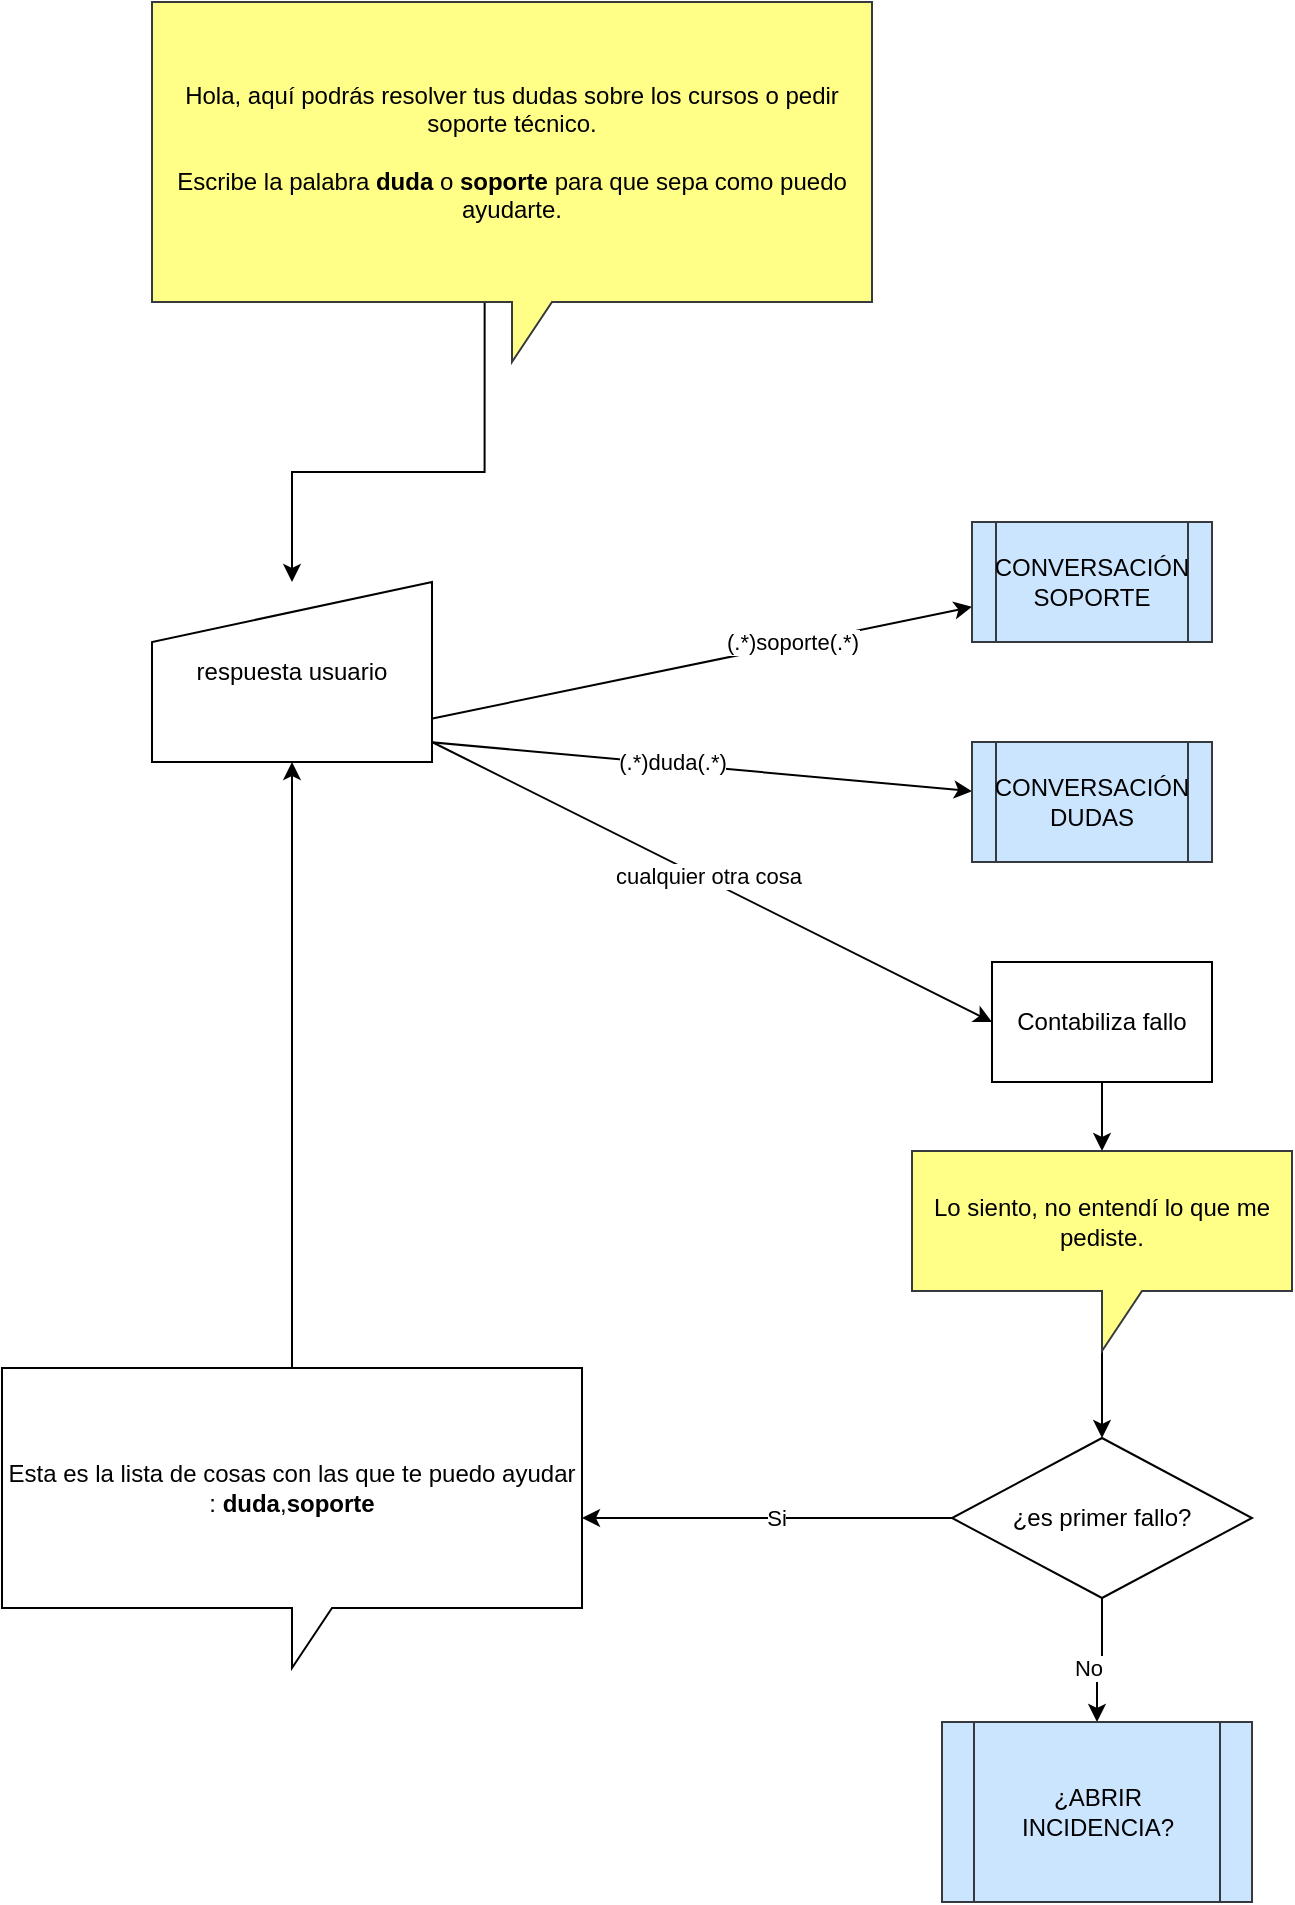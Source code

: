 <mxfile version="28.0.6" pages="4">
  <diagram name="Inicio" id="MA2aR0D6-_4CbgedYhHP">
    <mxGraphModel dx="2253" dy="800" grid="1" gridSize="10" guides="1" tooltips="1" connect="1" arrows="1" fold="1" page="1" pageScale="1" pageWidth="827" pageHeight="1169" math="0" shadow="0">
      <root>
        <mxCell id="0" />
        <mxCell id="1" parent="0" />
        <mxCell id="7-lnbQ5hqL2UpC5hHmM0-52" value="" style="edgeStyle=orthogonalEdgeStyle;rounded=0;orthogonalLoop=1;jettySize=auto;html=1;exitX=0.462;exitY=0.824;exitDx=0;exitDy=0;exitPerimeter=0;" parent="1" source="7-lnbQ5hqL2UpC5hHmM0-2" target="7-lnbQ5hqL2UpC5hHmM0-51" edge="1">
          <mxGeometry relative="1" as="geometry" />
        </mxCell>
        <mxCell id="7-lnbQ5hqL2UpC5hHmM0-2" value="Hola, aquí podrás resolver tus dudas sobre los cursos o pedir soporte técnico.&lt;br&gt;&lt;br&gt;Escribe la palabra &lt;b&gt;duda&lt;/b&gt; o &lt;b&gt;soporte&lt;/b&gt; para que sepa como puedo ayudarte." style="shape=callout;whiteSpace=wrap;html=1;perimeter=calloutPerimeter;fillColor=#ffff88;strokeColor=#36393d;" parent="1" vertex="1">
          <mxGeometry x="-740" y="10" width="360" height="180" as="geometry" />
        </mxCell>
        <mxCell id="7-lnbQ5hqL2UpC5hHmM0-3" value="" style="endArrow=classic;html=1;rounded=0;exitX=0;exitY=0.75;exitDx=0;exitDy=0;" parent="1" source="7-lnbQ5hqL2UpC5hHmM0-51" target="gEdlEobQqb-MvD6yzxbX-1" edge="1">
          <mxGeometry relative="1" as="geometry">
            <mxPoint x="-600" y="240" as="sourcePoint" />
            <mxPoint x="-740" y="550" as="targetPoint" />
            <Array as="points" />
          </mxGeometry>
        </mxCell>
        <mxCell id="7-lnbQ5hqL2UpC5hHmM0-4" value="(.*)duda(.*)" style="edgeLabel;resizable=0;html=1;;align=center;verticalAlign=middle;" parent="7-lnbQ5hqL2UpC5hHmM0-3" connectable="0" vertex="1">
          <mxGeometry relative="1" as="geometry">
            <mxPoint x="55" y="4" as="offset" />
          </mxGeometry>
        </mxCell>
        <mxCell id="gEdlEobQqb-MvD6yzxbX-10" style="edgeStyle=orthogonalEdgeStyle;rounded=0;orthogonalLoop=1;jettySize=auto;html=1;" parent="1" source="7-lnbQ5hqL2UpC5hHmM0-17" target="7-lnbQ5hqL2UpC5hHmM0-51" edge="1">
          <mxGeometry relative="1" as="geometry" />
        </mxCell>
        <mxCell id="7-lnbQ5hqL2UpC5hHmM0-17" value="Esta es la lista de cosas con las que te puedo ayudar : &lt;b&gt;duda&lt;/b&gt;,&lt;b&gt;soporte&lt;/b&gt;" style="shape=callout;whiteSpace=wrap;html=1;perimeter=calloutPerimeter;" parent="1" vertex="1">
          <mxGeometry x="-815" y="693" width="290" height="150" as="geometry" />
        </mxCell>
        <mxCell id="7-lnbQ5hqL2UpC5hHmM0-22" value="" style="endArrow=classic;html=1;rounded=0;entryX=0;entryY=0.5;entryDx=0;entryDy=0;" parent="1" source="7-lnbQ5hqL2UpC5hHmM0-51" target="7-lnbQ5hqL2UpC5hHmM0-41" edge="1">
          <mxGeometry relative="1" as="geometry">
            <mxPoint x="-440" y="90" as="sourcePoint" />
            <mxPoint x="-210" y="90" as="targetPoint" />
          </mxGeometry>
        </mxCell>
        <mxCell id="7-lnbQ5hqL2UpC5hHmM0-24" value="&lt;div&gt;cualquier otra cosa&lt;/div&gt;" style="edgeLabel;html=1;align=center;verticalAlign=middle;resizable=0;points=[];" parent="7-lnbQ5hqL2UpC5hHmM0-22" vertex="1" connectable="0">
          <mxGeometry x="0.033" y="-5" relative="1" as="geometry">
            <mxPoint x="-4" y="-10" as="offset" />
          </mxGeometry>
        </mxCell>
        <mxCell id="7-lnbQ5hqL2UpC5hHmM0-32" value="" style="endArrow=classic;html=1;rounded=0;exitX=0.25;exitY=1;exitDx=0;exitDy=0;" parent="1" source="7-lnbQ5hqL2UpC5hHmM0-51" target="gEdlEobQqb-MvD6yzxbX-2" edge="1">
          <mxGeometry relative="1" as="geometry">
            <mxPoint x="-450" y="390" as="sourcePoint" />
            <mxPoint x="-458.361" y="720" as="targetPoint" />
          </mxGeometry>
        </mxCell>
        <mxCell id="7-lnbQ5hqL2UpC5hHmM0-35" value="&lt;div&gt;(.*)soporte(.*)&lt;/div&gt;" style="edgeLabel;html=1;align=center;verticalAlign=middle;resizable=0;points=[];" parent="7-lnbQ5hqL2UpC5hHmM0-32" vertex="1" connectable="0">
          <mxGeometry x="0.007" y="-1" relative="1" as="geometry">
            <mxPoint x="96" y="-22" as="offset" />
          </mxGeometry>
        </mxCell>
        <mxCell id="7-lnbQ5hqL2UpC5hHmM0-44" value="" style="edgeStyle=orthogonalEdgeStyle;rounded=0;orthogonalLoop=1;jettySize=auto;html=1;" parent="1" source="7-lnbQ5hqL2UpC5hHmM0-42" target="7-lnbQ5hqL2UpC5hHmM0-17" edge="1">
          <mxGeometry relative="1" as="geometry" />
        </mxCell>
        <mxCell id="7-lnbQ5hqL2UpC5hHmM0-45" value="Si" style="edgeLabel;html=1;align=center;verticalAlign=middle;resizable=0;points=[];" parent="7-lnbQ5hqL2UpC5hHmM0-44" vertex="1" connectable="0">
          <mxGeometry x="-0.048" relative="1" as="geometry">
            <mxPoint as="offset" />
          </mxGeometry>
        </mxCell>
        <mxCell id="7-lnbQ5hqL2UpC5hHmM0-47" value="" style="edgeStyle=orthogonalEdgeStyle;rounded=0;orthogonalLoop=1;jettySize=auto;html=1;" parent="1" source="7-lnbQ5hqL2UpC5hHmM0-42" target="7-lnbQ5hqL2UpC5hHmM0-46" edge="1">
          <mxGeometry relative="1" as="geometry" />
        </mxCell>
        <mxCell id="7-lnbQ5hqL2UpC5hHmM0-48" value="&lt;div&gt;No&lt;/div&gt;" style="edgeLabel;html=1;align=center;verticalAlign=middle;resizable=0;points=[];" parent="7-lnbQ5hqL2UpC5hHmM0-47" vertex="1" connectable="0">
          <mxGeometry x="0.161" y="-5" relative="1" as="geometry">
            <mxPoint as="offset" />
          </mxGeometry>
        </mxCell>
        <mxCell id="7-lnbQ5hqL2UpC5hHmM0-42" value="¿es primer fallo?" style="rhombus;whiteSpace=wrap;html=1;" parent="1" vertex="1">
          <mxGeometry x="-340" y="728" width="150" height="80" as="geometry" />
        </mxCell>
        <mxCell id="7-lnbQ5hqL2UpC5hHmM0-46" value="¿ABRIR INCIDENCIA?" style="shape=process;whiteSpace=wrap;html=1;backgroundOutline=1;fillColor=#cce5ff;strokeColor=#36393d;" parent="1" vertex="1">
          <mxGeometry x="-345" y="870" width="155" height="90" as="geometry" />
        </mxCell>
        <mxCell id="7-lnbQ5hqL2UpC5hHmM0-51" value="respuesta usuario" style="shape=manualInput;whiteSpace=wrap;html=1;" parent="1" vertex="1">
          <mxGeometry x="-740" y="300" width="140" height="90" as="geometry" />
        </mxCell>
        <mxCell id="gEdlEobQqb-MvD6yzxbX-1" value="&lt;div&gt;CONVERSACIÓN&lt;/div&gt;&lt;div&gt;DUDAS&lt;/div&gt;" style="shape=process;whiteSpace=wrap;html=1;backgroundOutline=1;fillColor=#cce5ff;strokeColor=#36393d;" parent="1" vertex="1">
          <mxGeometry x="-330" y="380" width="120" height="60" as="geometry" />
        </mxCell>
        <mxCell id="gEdlEobQqb-MvD6yzxbX-2" value="&lt;div&gt;CONVERSACIÓN&lt;/div&gt;&lt;div&gt;SOPORTE&lt;/div&gt;" style="shape=process;whiteSpace=wrap;html=1;backgroundOutline=1;fillColor=#cce5ff;strokeColor=#36393d;" parent="1" vertex="1">
          <mxGeometry x="-330" y="270" width="120" height="60" as="geometry" />
        </mxCell>
        <mxCell id="lj4KMWl6CnwhxGyJvtvR-2" value="" style="edgeStyle=orthogonalEdgeStyle;rounded=0;orthogonalLoop=1;jettySize=auto;html=1;" parent="1" source="7-lnbQ5hqL2UpC5hHmM0-41" target="lj4KMWl6CnwhxGyJvtvR-1" edge="1">
          <mxGeometry relative="1" as="geometry" />
        </mxCell>
        <mxCell id="7-lnbQ5hqL2UpC5hHmM0-41" value="&lt;div&gt;Contabiliza fallo&lt;/div&gt;" style="rounded=0;whiteSpace=wrap;html=1;" parent="1" vertex="1">
          <mxGeometry x="-320" y="490" width="110" height="60" as="geometry" />
        </mxCell>
        <mxCell id="lj4KMWl6CnwhxGyJvtvR-3" value="" style="edgeStyle=orthogonalEdgeStyle;rounded=0;orthogonalLoop=1;jettySize=auto;html=1;" parent="1" source="lj4KMWl6CnwhxGyJvtvR-1" target="7-lnbQ5hqL2UpC5hHmM0-42" edge="1">
          <mxGeometry relative="1" as="geometry" />
        </mxCell>
        <mxCell id="lj4KMWl6CnwhxGyJvtvR-1" value="Lo siento, no entendí lo que me pediste." style="shape=callout;whiteSpace=wrap;html=1;perimeter=calloutPerimeter;fillColor=#ffff88;strokeColor=#36393d;" parent="1" vertex="1">
          <mxGeometry x="-360" y="584.5" width="190" height="100" as="geometry" />
        </mxCell>
      </root>
    </mxGraphModel>
  </diagram>
  <diagram id="lhKgUrCP-QD_mStvM5rY" name="Dudas">
    <mxGraphModel dx="3080" dy="800" grid="1" gridSize="10" guides="1" tooltips="1" connect="1" arrows="1" fold="1" page="1" pageScale="1" pageWidth="827" pageHeight="1169" math="0" shadow="0">
      <root>
        <mxCell id="0" />
        <mxCell id="1" parent="0" />
        <mxCell id="Oa6v_0sYSY0AO8pPvECi-1" value="" style="edgeStyle=orthogonalEdgeStyle;rounded=0;orthogonalLoop=1;jettySize=auto;html=1;" parent="1" source="Oa6v_0sYSY0AO8pPvECi-2" target="Oa6v_0sYSY0AO8pPvECi-7" edge="1">
          <mxGeometry relative="1" as="geometry" />
        </mxCell>
        <mxCell id="Oa6v_0sYSY0AO8pPvECi-2" value="¿Sobre que curso tienes dudas?" style="shape=callout;whiteSpace=wrap;html=1;perimeter=calloutPerimeter;fillColor=#ffff88;strokeColor=#36393d;" parent="1" vertex="1">
          <mxGeometry x="-1214.75" y="10" width="347.5" height="110" as="geometry" />
        </mxCell>
        <mxCell id="Oa6v_0sYSY0AO8pPvECi-3" value="Curso oficial" style="labelPosition=center;verticalLabelPosition=middle;align=center;html=1;shape=mxgraph.basic.button;dx=10;whiteSpace=wrap;fillColor=#ffff88;strokeColor=#36393d;" parent="1" vertex="1">
          <mxGeometry x="-1380" y="140" width="100" height="50" as="geometry" />
        </mxCell>
        <mxCell id="Oa6v_0sYSY0AO8pPvECi-4" value="A tu ritmo" style="labelPosition=center;verticalLabelPosition=middle;align=center;html=1;shape=mxgraph.basic.button;dx=10;whiteSpace=wrap;fillColor=#ffff88;strokeColor=#36393d;" parent="1" vertex="1">
          <mxGeometry x="-1171.75" y="140" width="100" height="50" as="geometry" />
        </mxCell>
        <mxCell id="Oa6v_0sYSY0AO8pPvECi-5" value="Exam prep" style="labelPosition=center;verticalLabelPosition=middle;align=center;html=1;shape=mxgraph.basic.button;dx=10;whiteSpace=wrap;fillColor=#ffff88;strokeColor=#36393d;" parent="1" vertex="1">
          <mxGeometry x="-1270" y="140" width="90" height="50" as="geometry" />
        </mxCell>
        <mxCell id="Oa6v_0sYSY0AO8pPvECi-7" value="respuesta usuario" style="shape=manualInput;whiteSpace=wrap;html=1;" parent="1" vertex="1">
          <mxGeometry x="-1127.25" y="240" width="180" height="70" as="geometry" />
        </mxCell>
        <mxCell id="Oa6v_0sYSY0AO8pPvECi-8" value="" style="edgeStyle=orthogonalEdgeStyle;rounded=0;orthogonalLoop=1;jettySize=auto;html=1;" parent="1" source="Oa6v_0sYSY0AO8pPvECi-9" target="Oa6v_0sYSY0AO8pPvECi-13" edge="1">
          <mxGeometry relative="1" as="geometry">
            <mxPoint x="-1478.75" y="1290" as="targetPoint" />
          </mxGeometry>
        </mxCell>
        <mxCell id="Oa6v_0sYSY0AO8pPvECi-9" value="&lt;div&gt;&lt;p&gt;¿Y cúal es tu duda?&lt;/p&gt;&lt;/div&gt;" style="shape=callout;whiteSpace=wrap;html=1;perimeter=calloutPerimeter;fillColor=#ffff88;strokeColor=#36393d;" parent="1" vertex="1">
          <mxGeometry x="-1616.25" y="230" width="210" height="90" as="geometry" />
        </mxCell>
        <mxCell id="Oa6v_0sYSY0AO8pPvECi-10" value="" style="edgeStyle=orthogonalEdgeStyle;rounded=0;orthogonalLoop=1;jettySize=auto;html=1;" parent="1" source="Oa6v_0sYSY0AO8pPvECi-7" target="Oa6v_0sYSY0AO8pPvECi-9" edge="1">
          <mxGeometry relative="1" as="geometry">
            <mxPoint x="-1304.75" y="275" as="sourcePoint" />
          </mxGeometry>
        </mxCell>
        <mxCell id="Oa6v_0sYSY0AO8pPvECi-12" value="" style="edgeStyle=orthogonalEdgeStyle;rounded=0;orthogonalLoop=1;jettySize=auto;html=1;entryX=0;entryY=0;entryDx=0;entryDy=25;entryPerimeter=0;" parent="1" source="Oa6v_0sYSY0AO8pPvECi-13" target="Oa6v_0sYSY0AO8pPvECi-31" edge="1">
          <mxGeometry relative="1" as="geometry">
            <mxPoint x="-1300" y="410" as="targetPoint" />
          </mxGeometry>
        </mxCell>
        <mxCell id="Oa6v_0sYSY0AO8pPvECi-13" value="respuesta usuario" style="shape=manualInput;whiteSpace=wrap;html=1;" parent="1" vertex="1">
          <mxGeometry x="-1575.5" y="370" width="195.5" height="80" as="geometry" />
        </mxCell>
        <mxCell id="Oa6v_0sYSY0AO8pPvECi-16" value="" style="edgeStyle=orthogonalEdgeStyle;rounded=0;orthogonalLoop=1;jettySize=auto;html=1;" parent="1" source="Oa6v_0sYSY0AO8pPvECi-17" target="Oa6v_0sYSY0AO8pPvECi-21" edge="1">
          <mxGeometry relative="1" as="geometry" />
        </mxCell>
        <mxCell id="Oa6v_0sYSY0AO8pPvECi-17" value="Consulta en tablas FAQS" style="rounded=0;whiteSpace=wrap;html=1;" parent="1" vertex="1">
          <mxGeometry x="-1180" y="490.0" width="180" height="120" as="geometry" />
        </mxCell>
        <mxCell id="Oa6v_0sYSY0AO8pPvECi-18" style="edgeStyle=orthogonalEdgeStyle;rounded=0;orthogonalLoop=1;jettySize=auto;html=1;" parent="1" source="Oa6v_0sYSY0AO8pPvECi-21" target="Oa6v_0sYSY0AO8pPvECi-23" edge="1">
          <mxGeometry relative="1" as="geometry" />
        </mxCell>
        <mxCell id="Oa6v_0sYSY0AO8pPvECi-19" value="&lt;div&gt;SI&lt;/div&gt;" style="edgeLabel;html=1;align=center;verticalAlign=middle;resizable=0;points=[];" parent="Oa6v_0sYSY0AO8pPvECi-18" vertex="1" connectable="0">
          <mxGeometry x="-0.216" y="1" relative="1" as="geometry">
            <mxPoint x="1" as="offset" />
          </mxGeometry>
        </mxCell>
        <mxCell id="Oa6v_0sYSY0AO8pPvECi-20" value="NO" style="edgeStyle=orthogonalEdgeStyle;rounded=0;orthogonalLoop=1;jettySize=auto;html=1;" parent="1" source="Oa6v_0sYSY0AO8pPvECi-21" target="Oa6v_0sYSY0AO8pPvECi-28" edge="1">
          <mxGeometry relative="1" as="geometry" />
        </mxCell>
        <mxCell id="Oa6v_0sYSY0AO8pPvECi-21" value="¿Hay resultados?" style="rhombus;whiteSpace=wrap;html=1;" parent="1" vertex="1">
          <mxGeometry x="-1429.75" y="480" width="177" height="100" as="geometry" />
        </mxCell>
        <mxCell id="Oa6v_0sYSY0AO8pPvECi-22" style="edgeStyle=orthogonalEdgeStyle;rounded=0;orthogonalLoop=1;jettySize=auto;html=1;" parent="1" source="Oa6v_0sYSY0AO8pPvECi-23" target="Oa6v_0sYSY0AO8pPvECi-25" edge="1">
          <mxGeometry relative="1" as="geometry" />
        </mxCell>
        <mxCell id="Oa6v_0sYSY0AO8pPvECi-23" value="Mostrar respuesta FAQ" style="shape=callout;whiteSpace=wrap;html=1;perimeter=calloutPerimeter;" parent="1" vertex="1">
          <mxGeometry x="-1489" y="665.0" width="120" height="80" as="geometry" />
        </mxCell>
        <mxCell id="Oa6v_0sYSY0AO8pPvECi-24" style="edgeStyle=orthogonalEdgeStyle;rounded=0;orthogonalLoop=1;jettySize=auto;html=1;" parent="1" source="Oa6v_0sYSY0AO8pPvECi-25" target="Oa6v_0sYSY0AO8pPvECi-26" edge="1">
          <mxGeometry relative="1" as="geometry" />
        </mxCell>
        <mxCell id="Oa6v_0sYSY0AO8pPvECi-25" value="¿Tienes más dudas sobre #categoría_curso#? Responde si o no" style="shape=callout;whiteSpace=wrap;html=1;perimeter=calloutPerimeter;fillColor=#ffff88;strokeColor=#36393d;" parent="1" vertex="1">
          <mxGeometry x="-1464.75" y="780" width="160" height="100" as="geometry" />
        </mxCell>
        <mxCell id="wLkeEwuSeeG5g5PSkAFu-3" style="edgeStyle=orthogonalEdgeStyle;rounded=0;orthogonalLoop=1;jettySize=auto;html=1;exitX=0.433;exitY=1.057;exitDx=0;exitDy=0;exitPerimeter=0;" parent="1" source="Oa6v_0sYSY0AO8pPvECi-26" target="Oa6v_0sYSY0AO8pPvECi-37" edge="1">
          <mxGeometry relative="1" as="geometry">
            <mxPoint x="-1558.75" y="870" as="sourcePoint" />
            <mxPoint x="-1429.75" y="965" as="targetPoint" />
            <Array as="points">
              <mxPoint x="-1574" y="930" />
            </Array>
          </mxGeometry>
        </mxCell>
        <mxCell id="wLkeEwuSeeG5g5PSkAFu-4" value="NO" style="edgeLabel;html=1;align=center;verticalAlign=middle;resizable=0;points=[];" parent="wLkeEwuSeeG5g5PSkAFu-3" vertex="1" connectable="0">
          <mxGeometry x="0.148" y="-3" relative="1" as="geometry">
            <mxPoint as="offset" />
          </mxGeometry>
        </mxCell>
        <mxCell id="Oa6v_0sYSY0AO8pPvECi-26" value="&lt;div&gt;Respuesta del usuario&lt;/div&gt;" style="shape=manualInput;whiteSpace=wrap;html=1;" parent="1" vertex="1">
          <mxGeometry x="-1640" y="795" width="136" height="70" as="geometry" />
        </mxCell>
        <mxCell id="Oa6v_0sYSY0AO8pPvECi-27" style="edgeStyle=orthogonalEdgeStyle;rounded=0;orthogonalLoop=1;jettySize=auto;html=1;entryX=0.381;entryY=0.067;entryDx=0;entryDy=0;entryPerimeter=0;" parent="1" source="Oa6v_0sYSY0AO8pPvECi-28" target="B2hsBJtRr-LL1BGyjupj-1" edge="1">
          <mxGeometry relative="1" as="geometry">
            <mxPoint x="-1210" y="810" as="targetPoint" />
          </mxGeometry>
        </mxCell>
        <mxCell id="Oa6v_0sYSY0AO8pPvECi-28" value="No encuentro nada relacionado." style="shape=callout;whiteSpace=wrap;html=1;perimeter=calloutPerimeter;fillColor=#ffff88;strokeColor=#36393d;" parent="1" vertex="1">
          <mxGeometry x="-1270" y="665" width="120" height="80" as="geometry" />
        </mxCell>
        <mxCell id="Oa6v_0sYSY0AO8pPvECi-41" value="" style="edgeStyle=orthogonalEdgeStyle;rounded=0;orthogonalLoop=1;jettySize=auto;html=1;" parent="1" target="Oa6v_0sYSY0AO8pPvECi-40" edge="1">
          <mxGeometry relative="1" as="geometry">
            <mxPoint x="-975.2" y="790" as="sourcePoint" />
          </mxGeometry>
        </mxCell>
        <mxCell id="len8j-ash2DY0aDS-d-m-2" value="" style="edgeStyle=orthogonalEdgeStyle;rounded=0;orthogonalLoop=1;jettySize=auto;html=1;" parent="1" source="Oa6v_0sYSY0AO8pPvECi-31" target="Oa6v_0sYSY0AO8pPvECi-17" edge="1">
          <mxGeometry relative="1" as="geometry" />
        </mxCell>
        <mxCell id="Oa6v_0sYSY0AO8pPvECi-31" value="Genial, estoy buscando en el manual." style="shape=callout;whiteSpace=wrap;html=1;perimeter=calloutPerimeter;fillColor=#ffff88;strokeColor=#36393d;" parent="1" vertex="1">
          <mxGeometry x="-1160" y="380.0" width="120" height="80" as="geometry" />
        </mxCell>
        <mxCell id="Oa6v_0sYSY0AO8pPvECi-33" value="" style="edgeStyle=orthogonalEdgeStyle;rounded=0;orthogonalLoop=1;jettySize=auto;html=1;" parent="1" source="Oa6v_0sYSY0AO8pPvECi-32" target="Oa6v_0sYSY0AO8pPvECi-2" edge="1">
          <mxGeometry relative="1" as="geometry" />
        </mxCell>
        <mxCell id="Oa6v_0sYSY0AO8pPvECi-32" value="CONVERSACIÓN DUDAS" style="shape=process;whiteSpace=wrap;html=1;backgroundOutline=1;fillColor=#dae8fc;strokeColor=#6c8ebf;" parent="1" vertex="1">
          <mxGeometry x="-1600" y="30" width="193.75" height="70" as="geometry" />
        </mxCell>
        <mxCell id="Oa6v_0sYSY0AO8pPvECi-45" value="" style="edgeStyle=orthogonalEdgeStyle;rounded=0;orthogonalLoop=1;jettySize=auto;html=1;" parent="1" source="Oa6v_0sYSY0AO8pPvECi-37" target="Oa6v_0sYSY0AO8pPvECi-39" edge="1">
          <mxGeometry relative="1" as="geometry" />
        </mxCell>
        <mxCell id="Oa6v_0sYSY0AO8pPvECi-37" value="¿Te puedo ayudar con otra cosa? Duda, soporte" style="shape=callout;whiteSpace=wrap;html=1;perimeter=calloutPerimeter;fillColor=#ffff88;strokeColor=#36393d;" parent="1" vertex="1">
          <mxGeometry x="-1410" y="890" width="120" height="80" as="geometry" />
        </mxCell>
        <mxCell id="Oa6v_0sYSY0AO8pPvECi-39" value="Fin de conversación " style="shape=offPageConnector;whiteSpace=wrap;html=1;fillColor=#cdeb8b;strokeColor=#36393d;" parent="1" vertex="1">
          <mxGeometry x="-1390" y="1030" width="80" height="80" as="geometry" />
        </mxCell>
        <mxCell id="Oa6v_0sYSY0AO8pPvECi-44" value="SI" style="edgeStyle=orthogonalEdgeStyle;rounded=0;orthogonalLoop=1;jettySize=auto;html=1;" parent="1" source="Oa6v_0sYSY0AO8pPvECi-40" edge="1">
          <mxGeometry relative="1" as="geometry">
            <mxPoint x="-975" y="1020" as="targetPoint" />
          </mxGeometry>
        </mxCell>
        <mxCell id="wLkeEwuSeeG5g5PSkAFu-1" style="edgeStyle=orthogonalEdgeStyle;rounded=0;orthogonalLoop=1;jettySize=auto;html=1;entryX=0.082;entryY=0.678;entryDx=0;entryDy=0;entryPerimeter=0;" parent="1" source="Oa6v_0sYSY0AO8pPvECi-26" target="Oa6v_0sYSY0AO8pPvECi-9" edge="1">
          <mxGeometry relative="1" as="geometry" />
        </mxCell>
        <mxCell id="wLkeEwuSeeG5g5PSkAFu-2" value="SI" style="edgeLabel;html=1;align=center;verticalAlign=middle;resizable=0;points=[];" parent="wLkeEwuSeeG5g5PSkAFu-1" vertex="1" connectable="0">
          <mxGeometry x="-0.24" relative="1" as="geometry">
            <mxPoint as="offset" />
          </mxGeometry>
        </mxCell>
        <mxCell id="5xZHwxayLhwCggReub9H-1" value="App TE!" style="labelPosition=center;verticalLabelPosition=middle;align=center;html=1;shape=mxgraph.basic.button;dx=10;whiteSpace=wrap;fillColor=#ffff88;strokeColor=#36393d;" vertex="1" parent="1">
          <mxGeometry x="-1060" y="140" width="100" height="50" as="geometry" />
        </mxCell>
        <mxCell id="5xZHwxayLhwCggReub9H-2" value="&lt;div&gt;Plaforma&lt;/div&gt;&lt;div&gt;online&lt;/div&gt;" style="labelPosition=center;verticalLabelPosition=middle;align=center;html=1;shape=mxgraph.basic.button;dx=10;whiteSpace=wrap;fillColor=#ffff88;strokeColor=#36393d;" vertex="1" parent="1">
          <mxGeometry x="-947.25" y="140" width="100" height="50" as="geometry" />
        </mxCell>
        <mxCell id="B2hsBJtRr-LL1BGyjupj-1" value="¿ABRIR INCIDENCIA?" style="shape=process;whiteSpace=wrap;html=1;backgroundOutline=1;fillColor=#cce5ff;strokeColor=#36393d;" vertex="1" parent="1">
          <mxGeometry x="-1240" y="820" width="120" height="60" as="geometry" />
        </mxCell>
      </root>
    </mxGraphModel>
  </diagram>
  <diagram id="2lTcR2LSONGAI21zeCST" name="Abrir incidencia">
    <mxGraphModel dx="1426" dy="800" grid="1" gridSize="10" guides="1" tooltips="1" connect="1" arrows="1" fold="1" page="1" pageScale="1" pageWidth="827" pageHeight="1169" math="0" shadow="0">
      <root>
        <mxCell id="0" />
        <mxCell id="1" parent="0" />
        <mxCell id="xV51ev770duFVoJORpjL-4" value="" style="edgeStyle=orthogonalEdgeStyle;rounded=0;orthogonalLoop=1;jettySize=auto;html=1;" edge="1" parent="1" source="cFd_mp6Q1X121Czb0fkC-1" target="cFd_mp6Q1X121Czb0fkC-4">
          <mxGeometry relative="1" as="geometry" />
        </mxCell>
        <mxCell id="cFd_mp6Q1X121Czb0fkC-1" value="&lt;div&gt;&amp;nbsp;¿Quieres darme tu email para que un compañero experto se ponga en contacto contigo? Escribe &lt;b&gt;si&lt;/b&gt; o &lt;b&gt;no&lt;/b&gt;&lt;/div&gt;" style="shape=callout;whiteSpace=wrap;html=1;perimeter=calloutPerimeter;fillColor=#ffff88;strokeColor=#36393d;" vertex="1" parent="1">
          <mxGeometry x="263.5" y="240" width="193" height="140" as="geometry" />
        </mxCell>
        <mxCell id="D9LtyvJuotwmc1EiHz-_-8" value="" style="edgeStyle=orthogonalEdgeStyle;rounded=0;orthogonalLoop=1;jettySize=auto;html=1;" edge="1" parent="1" source="cFd_mp6Q1X121Czb0fkC-2" target="D9LtyvJuotwmc1EiHz-_-1">
          <mxGeometry relative="1" as="geometry" />
        </mxCell>
        <mxCell id="cFd_mp6Q1X121Czb0fkC-2" value="¿ABRIR INCIDENCIA?" style="shape=process;whiteSpace=wrap;html=1;backgroundOutline=1;fillColor=#cce5ff;strokeColor=#36393d;" vertex="1" parent="1">
          <mxGeometry x="30" y="80" width="120" height="60" as="geometry" />
        </mxCell>
        <mxCell id="cFd_mp6Q1X121Czb0fkC-3" value="NO" style="edgeStyle=orthogonalEdgeStyle;rounded=0;orthogonalLoop=1;jettySize=auto;html=1;" edge="1" parent="1" source="cFd_mp6Q1X121Czb0fkC-4" target="xV51ev770duFVoJORpjL-1">
          <mxGeometry relative="1" as="geometry">
            <mxPoint x="120" y="535" as="targetPoint" />
          </mxGeometry>
        </mxCell>
        <mxCell id="cFd_mp6Q1X121Czb0fkC-4" value="&lt;div&gt;Respuesta del usuario&lt;/div&gt;" style="shape=manualInput;whiteSpace=wrap;html=1;" vertex="1" parent="1">
          <mxGeometry x="291.5" y="425" width="110" height="100" as="geometry" />
        </mxCell>
        <mxCell id="xV51ev770duFVoJORpjL-3" value="" style="edgeStyle=orthogonalEdgeStyle;rounded=0;orthogonalLoop=1;jettySize=auto;html=1;" edge="1" parent="1" source="xV51ev770duFVoJORpjL-1" target="xV51ev770duFVoJORpjL-2">
          <mxGeometry relative="1" as="geometry" />
        </mxCell>
        <mxCell id="xV51ev770duFVoJORpjL-1" value="¿Te puedo ayudar con otra cosa? Duda, soporte" style="shape=callout;whiteSpace=wrap;html=1;perimeter=calloutPerimeter;fillColor=#ffff88;strokeColor=#36393d;" vertex="1" parent="1">
          <mxGeometry x="60" y="545" width="120" height="80" as="geometry" />
        </mxCell>
        <mxCell id="xV51ev770duFVoJORpjL-2" value="Fin de conversación " style="shape=offPageConnector;whiteSpace=wrap;html=1;fillColor=#cdeb8b;strokeColor=#36393d;" vertex="1" parent="1">
          <mxGeometry x="80" y="685" width="80" height="80" as="geometry" />
        </mxCell>
        <mxCell id="jYoUHg49Cj47ZPixHkj0-1" value="" style="edgeStyle=orthogonalEdgeStyle;rounded=0;orthogonalLoop=1;jettySize=auto;html=1;" edge="1" parent="1" source="jYoUHg49Cj47ZPixHkj0-7" target="jYoUHg49Cj47ZPixHkj0-3">
          <mxGeometry relative="1" as="geometry">
            <mxPoint x="579.5" y="1585" as="targetPoint" />
            <mxPoint x="549.5" y="595" as="sourcePoint" />
          </mxGeometry>
        </mxCell>
        <mxCell id="jYoUHg49Cj47ZPixHkj0-5" value="" style="edgeStyle=orthogonalEdgeStyle;rounded=0;orthogonalLoop=1;jettySize=auto;html=1;entryX=0.5;entryY=0;entryDx=0;entryDy=0;" edge="1" parent="1" source="jYoUHg49Cj47ZPixHkj0-3" target="tHH78Gsblp0Vgm8X3__q-1">
          <mxGeometry relative="1" as="geometry">
            <mxPoint x="540" y="705" as="targetPoint" />
          </mxGeometry>
        </mxCell>
        <mxCell id="jYoUHg49Cj47ZPixHkj0-3" value="respuesta usuario" style="shape=manualInput;whiteSpace=wrap;html=1;" vertex="1" parent="1">
          <mxGeometry x="467.25" y="625" width="145.5" height="60" as="geometry" />
        </mxCell>
        <mxCell id="jYoUHg49Cj47ZPixHkj0-6" value="SI" style="edgeStyle=orthogonalEdgeStyle;rounded=0;orthogonalLoop=1;jettySize=auto;html=1;entryX=0.583;entryY=0;entryDx=0;entryDy=0;entryPerimeter=0;" edge="1" parent="1" source="cFd_mp6Q1X121Czb0fkC-4" target="jYoUHg49Cj47ZPixHkj0-7">
          <mxGeometry x="-0.053" relative="1" as="geometry">
            <mxPoint x="549.5" y="535" as="targetPoint" />
            <mxPoint x="632" y="475" as="sourcePoint" />
            <mxPoint x="1" as="offset" />
          </mxGeometry>
        </mxCell>
        <mxCell id="jYoUHg49Cj47ZPixHkj0-7" value="Escribe tu email" style="shape=callout;whiteSpace=wrap;html=1;perimeter=calloutPerimeter;fillColor=#ffff88;strokeColor=#36393d;" vertex="1" parent="1">
          <mxGeometry x="480" y="525" width="120" height="80" as="geometry" />
        </mxCell>
        <mxCell id="M3eCj4tERloYyqNCmW31-1" value="" style="edgeStyle=orthogonalEdgeStyle;rounded=0;orthogonalLoop=1;jettySize=auto;html=1;" edge="1" parent="1" source="tHH78Gsblp0Vgm8X3__q-1" target="tHH78Gsblp0Vgm8X3__q-2">
          <mxGeometry relative="1" as="geometry" />
        </mxCell>
        <mxCell id="tHH78Gsblp0Vgm8X3__q-1" value="Crear incidencia tipo &quot;chatbot&quot; con el log de la conversación y enviar correo al usuario" style="rounded=0;whiteSpace=wrap;html=1;" vertex="1" parent="1">
          <mxGeometry x="405" y="710" width="270" height="70" as="geometry" />
        </mxCell>
        <mxCell id="M3eCj4tERloYyqNCmW31-3" value="" style="edgeStyle=orthogonalEdgeStyle;rounded=0;orthogonalLoop=1;jettySize=auto;html=1;" edge="1" parent="1" source="tHH78Gsblp0Vgm8X3__q-2" target="M3eCj4tERloYyqNCmW31-2">
          <mxGeometry relative="1" as="geometry" />
        </mxCell>
        <mxCell id="tHH78Gsblp0Vgm8X3__q-2" value="Activar flag incidencia ya creada" style="rounded=0;whiteSpace=wrap;html=1;" vertex="1" parent="1">
          <mxGeometry x="435" y="815" width="210" height="50" as="geometry" />
        </mxCell>
        <mxCell id="M3eCj4tERloYyqNCmW31-5" value="" style="edgeStyle=orthogonalEdgeStyle;rounded=0;orthogonalLoop=1;jettySize=auto;html=1;" edge="1" parent="1" source="M3eCj4tERloYyqNCmW31-2" target="M3eCj4tERloYyqNCmW31-4">
          <mxGeometry relative="1" as="geometry" />
        </mxCell>
        <mxCell id="M3eCj4tERloYyqNCmW31-2" value="Muchas gracias, un compañero se pondrá en contacto contigo para aclarar la duda." style="shape=callout;whiteSpace=wrap;html=1;perimeter=calloutPerimeter;fillColor=#ffff88;strokeColor=#36393d;" vertex="1" parent="1">
          <mxGeometry x="410" y="905" width="260" height="80" as="geometry" />
        </mxCell>
        <mxCell id="M3eCj4tERloYyqNCmW31-4" value="Fin de conversación " style="shape=offPageConnector;whiteSpace=wrap;html=1;fillColor=#cdeb8b;strokeColor=#36393d;" vertex="1" parent="1">
          <mxGeometry x="500" y="1035" width="80" height="80" as="geometry" />
        </mxCell>
        <mxCell id="D9LtyvJuotwmc1EiHz-_-3" style="edgeStyle=orthogonalEdgeStyle;rounded=0;orthogonalLoop=1;jettySize=auto;html=1;" edge="1" parent="1" source="D9LtyvJuotwmc1EiHz-_-1" target="D9LtyvJuotwmc1EiHz-_-2">
          <mxGeometry relative="1" as="geometry" />
        </mxCell>
        <mxCell id="D9LtyvJuotwmc1EiHz-_-4" value="&lt;div&gt;SI&lt;/div&gt;&lt;div&gt;&lt;br&gt;&lt;/div&gt;" style="edgeLabel;html=1;align=center;verticalAlign=middle;resizable=0;points=[];" vertex="1" connectable="0" parent="D9LtyvJuotwmc1EiHz-_-3">
          <mxGeometry x="-0.351" y="-2" relative="1" as="geometry">
            <mxPoint as="offset" />
          </mxGeometry>
        </mxCell>
        <mxCell id="D9LtyvJuotwmc1EiHz-_-5" value="" style="edgeStyle=orthogonalEdgeStyle;rounded=0;orthogonalLoop=1;jettySize=auto;html=1;" edge="1" parent="1" source="D9LtyvJuotwmc1EiHz-_-1" target="cFd_mp6Q1X121Czb0fkC-1">
          <mxGeometry relative="1" as="geometry" />
        </mxCell>
        <mxCell id="D9LtyvJuotwmc1EiHz-_-6" value="&lt;div&gt;NO&lt;/div&gt;" style="edgeLabel;html=1;align=center;verticalAlign=middle;resizable=0;points=[];" vertex="1" connectable="0" parent="D9LtyvJuotwmc1EiHz-_-5">
          <mxGeometry x="-0.573" y="4" relative="1" as="geometry">
            <mxPoint as="offset" />
          </mxGeometry>
        </mxCell>
        <mxCell id="D9LtyvJuotwmc1EiHz-_-1" value="&lt;div&gt;Está activo el flag&lt;/div&gt;&lt;div&gt;&amp;nbsp;incidencia ya creada?&lt;/div&gt;" style="rhombus;whiteSpace=wrap;html=1;" vertex="1" parent="1">
          <mxGeometry x="250" y="50" width="220" height="120" as="geometry" />
        </mxCell>
        <mxCell id="D9LtyvJuotwmc1EiHz-_-2" value="Fin de conversación " style="shape=offPageConnector;whiteSpace=wrap;html=1;fillColor=#cdeb8b;strokeColor=#36393d;" vertex="1" parent="1">
          <mxGeometry x="650" y="70" width="80" height="80" as="geometry" />
        </mxCell>
      </root>
    </mxGraphModel>
  </diagram>
  <diagram id="RA6SBs3nX73ZKAP2D2k_" name="Soporte">
    <mxGraphModel dx="1426" dy="800" grid="1" gridSize="10" guides="1" tooltips="1" connect="1" arrows="1" fold="1" page="1" pageScale="1" pageWidth="827" pageHeight="1169" math="0" shadow="0">
      <root>
        <mxCell id="0" />
        <mxCell id="1" parent="0" />
        <mxCell id="MEC2FOUb24cyJ84BiAye-6" value="" style="edgeStyle=orthogonalEdgeStyle;rounded=0;orthogonalLoop=1;jettySize=auto;html=1;" edge="1" parent="1" source="qITHiwWRMLUKDeHzhEAT-1" target="MCQVndYN0sM5AQ1MYf7d-1">
          <mxGeometry relative="1" as="geometry" />
        </mxCell>
        <mxCell id="qITHiwWRMLUKDeHzhEAT-1" value="&lt;div&gt;SOPORTE&lt;/div&gt;" style="shape=process;whiteSpace=wrap;html=1;backgroundOutline=1;fillColor=#cce5ff;strokeColor=#36393d;" vertex="1" parent="1">
          <mxGeometry x="40" y="40" width="120" height="60" as="geometry" />
        </mxCell>
        <mxCell id="MEC2FOUb24cyJ84BiAye-7" value="" style="edgeStyle=orthogonalEdgeStyle;rounded=0;orthogonalLoop=1;jettySize=auto;html=1;" edge="1" parent="1" source="MCQVndYN0sM5AQ1MYf7d-1" target="MCQVndYN0sM5AQ1MYf7d-2">
          <mxGeometry relative="1" as="geometry" />
        </mxCell>
        <mxCell id="MCQVndYN0sM5AQ1MYf7d-1" value="Antes de continuar, tenemos que mostrarte el aviso legal:" style="shape=callout;whiteSpace=wrap;html=1;perimeter=calloutPerimeter;fillColor=#ffff88;strokeColor=#36393d;" vertex="1" parent="1">
          <mxGeometry x="215" y="25" width="300" height="90" as="geometry" />
        </mxCell>
        <mxCell id="MEC2FOUb24cyJ84BiAye-8" value="" style="edgeStyle=orthogonalEdgeStyle;rounded=0;orthogonalLoop=1;jettySize=auto;html=1;" edge="1" parent="1" source="MCQVndYN0sM5AQ1MYf7d-2" target="MCQVndYN0sM5AQ1MYf7d-3">
          <mxGeometry relative="1" as="geometry" />
        </mxCell>
        <mxCell id="MCQVndYN0sM5AQ1MYf7d-2" value="&lt;br&gt;&amp;nbsp;&amp;nbsp;&amp;nbsp; Te informamos de que los datos de carácter personal que nos proporciones serán tratados por EDUCTRADE, S.A. La finalidad de la recogida y tratamiento de los datos personales que te solicitamos es que serán utilizados únicamente para la prestación de los servicios ofrecidos a través del portal, así como para el envío de futuras comunicaciones de la oferta formativa, exclusivamente de That’s English!, que pudieran ser de tu interés. La legitimación se realiza a través del consentimiento del interesado. El hecho de que no introduzcas los datos de carácter personal requeridos como obligatorios podrá tener como consecuencia que no podamos atender tu solicitud.&lt;br&gt;&amp;nbsp;&amp;nbsp;&amp;nbsp;&amp;nbsp;&amp;nbsp;&amp;nbsp;&amp;nbsp;&amp;nbsp;&amp;nbsp;&amp;nbsp;&amp;nbsp;&amp;nbsp;&amp;nbsp;&amp;nbsp;&amp;nbsp;&amp;nbsp;&amp;nbsp;&amp;nbsp;&amp;nbsp; Podrás ejercer tus derechos de acceso, rectificación, supresión, limitación del tratamiento, portabilidad y oposición de tus datos, enviando una carta junto con la fotocopia de tu DNI, a la siguiente dirección: Eductrade, S.A. C/ Serrano, 116 – 28006 Madrid, o por correo electrónico a protecciondatos@eductrade.com.&lt;br&gt;&amp;nbsp;&amp;nbsp;&amp;nbsp;&amp;nbsp;&amp;nbsp;&amp;nbsp;&amp;nbsp;&amp;nbsp;&amp;nbsp;&amp;nbsp;&amp;nbsp;&amp;nbsp;&amp;nbsp;&amp;nbsp;&amp;nbsp;&amp;nbsp;&amp;nbsp;&amp;nbsp;&amp;nbsp; La supresión de los datos no procederá cuando los datos de carácter personal deban ser conservados durante los plazos previstos en las disposiciones aplicables al Programa That’s English!&lt;br&gt;&amp;nbsp;&amp;nbsp;&amp;nbsp;&amp;nbsp;&amp;nbsp;&amp;nbsp;&amp;nbsp;&amp;nbsp;&amp;nbsp;&amp;nbsp;&amp;nbsp;&amp;nbsp;&amp;nbsp;&amp;nbsp;&amp;nbsp;&amp;nbsp;&amp;nbsp;&amp;nbsp;&amp;nbsp; Si tienes alguna pregunta o comentario sobre esta política, o si tienes alguna inquietud sobre la forma en que se ha podido gestionar alguna información personal que nos hayas proporcionado, puedes contactarnos por correo postal o correo electrónico." style="shape=callout;whiteSpace=wrap;html=1;perimeter=calloutPerimeter;fillColor=#ffff88;strokeColor=#36393d;align=left;" vertex="1" parent="1">
          <mxGeometry x="70" y="140" width="590" height="300" as="geometry" />
        </mxCell>
        <mxCell id="MEC2FOUb24cyJ84BiAye-9" value="" style="edgeStyle=orthogonalEdgeStyle;rounded=0;orthogonalLoop=1;jettySize=auto;html=1;" edge="1" parent="1" source="MCQVndYN0sM5AQ1MYf7d-3" target="smXaKd6el_gO3zfqXyY6-1">
          <mxGeometry relative="1" as="geometry" />
        </mxCell>
        <mxCell id="MCQVndYN0sM5AQ1MYf7d-3" value="Si continuas, confirmas que has leído y aceptas la &amp;lt;a href=&quot;/envio-de-informacion&quot; target=&quot;_blank&quot;&amp;gt;política de tratamiento y protección de datos&amp;lt;/a&amp;gt;." style="shape=callout;whiteSpace=wrap;html=1;perimeter=calloutPerimeter;fillColor=#ffff88;strokeColor=#36393d;" vertex="1" parent="1">
          <mxGeometry x="120" y="460" width="490" height="90" as="geometry" />
        </mxCell>
        <mxCell id="MEC2FOUb24cyJ84BiAye-10" value="" style="edgeStyle=orthogonalEdgeStyle;rounded=0;orthogonalLoop=1;jettySize=auto;html=1;" edge="1" parent="1" source="smXaKd6el_gO3zfqXyY6-1" target="MEC2FOUb24cyJ84BiAye-1">
          <mxGeometry relative="1" as="geometry" />
        </mxCell>
        <mxCell id="smXaKd6el_gO3zfqXyY6-1" value="Escribe tu email" style="shape=callout;whiteSpace=wrap;html=1;perimeter=calloutPerimeter;fillColor=#ffff88;strokeColor=#36393d;" vertex="1" parent="1">
          <mxGeometry x="297.25" y="570" width="120" height="80" as="geometry" />
        </mxCell>
        <mxCell id="MEC2FOUb24cyJ84BiAye-11" value="" style="edgeStyle=orthogonalEdgeStyle;rounded=0;orthogonalLoop=1;jettySize=auto;html=1;" edge="1" parent="1" source="MEC2FOUb24cyJ84BiAye-1" target="MEC2FOUb24cyJ84BiAye-2">
          <mxGeometry relative="1" as="geometry" />
        </mxCell>
        <mxCell id="MEC2FOUb24cyJ84BiAye-1" value="respuesta usuario" style="shape=manualInput;whiteSpace=wrap;html=1;" vertex="1" parent="1">
          <mxGeometry x="480" y="580" width="145.5" height="60" as="geometry" />
        </mxCell>
        <mxCell id="MEC2FOUb24cyJ84BiAye-12" value="" style="edgeStyle=orthogonalEdgeStyle;rounded=0;orthogonalLoop=1;jettySize=auto;html=1;" edge="1" parent="1" source="MEC2FOUb24cyJ84BiAye-2" target="MEC2FOUb24cyJ84BiAye-5">
          <mxGeometry relative="1" as="geometry" />
        </mxCell>
        <mxCell id="MEC2FOUb24cyJ84BiAye-2" value="Escribe un asunto para tu petición" style="shape=callout;whiteSpace=wrap;html=1;perimeter=calloutPerimeter;fillColor=#ffff88;strokeColor=#36393d;" vertex="1" parent="1">
          <mxGeometry x="492.75" y="690" width="120" height="80" as="geometry" />
        </mxCell>
        <mxCell id="MEC2FOUb24cyJ84BiAye-15" style="edgeStyle=orthogonalEdgeStyle;rounded=0;orthogonalLoop=1;jettySize=auto;html=1;" edge="1" parent="1" source="MEC2FOUb24cyJ84BiAye-3" target="MEC2FOUb24cyJ84BiAye-14">
          <mxGeometry relative="1" as="geometry" />
        </mxCell>
        <mxCell id="MEC2FOUb24cyJ84BiAye-3" value="Escribe tu petición" style="shape=callout;whiteSpace=wrap;html=1;perimeter=calloutPerimeter;fillColor=#ffff88;strokeColor=#36393d;" vertex="1" parent="1">
          <mxGeometry x="102.75" y="750" width="120" height="80" as="geometry" />
        </mxCell>
        <mxCell id="d6mHQf2jjt4xXZ2I15cJ-8" value="" style="edgeStyle=orthogonalEdgeStyle;rounded=0;orthogonalLoop=1;jettySize=auto;html=1;" edge="1" parent="1" source="MEC2FOUb24cyJ84BiAye-4" target="d6mHQf2jjt4xXZ2I15cJ-2">
          <mxGeometry relative="1" as="geometry" />
        </mxCell>
        <mxCell id="MEC2FOUb24cyJ84BiAye-4" value="Muchas gracias, un compañero se pondrá en contacto contigo en breve." style="shape=callout;whiteSpace=wrap;html=1;perimeter=calloutPerimeter;fillColor=#ffff88;strokeColor=#36393d;" vertex="1" parent="1">
          <mxGeometry x="430" y="875" width="262.75" height="80" as="geometry" />
        </mxCell>
        <mxCell id="MEC2FOUb24cyJ84BiAye-13" value="" style="edgeStyle=orthogonalEdgeStyle;rounded=0;orthogonalLoop=1;jettySize=auto;html=1;" edge="1" parent="1" source="MEC2FOUb24cyJ84BiAye-5" target="MEC2FOUb24cyJ84BiAye-3">
          <mxGeometry relative="1" as="geometry" />
        </mxCell>
        <mxCell id="MEC2FOUb24cyJ84BiAye-5" value="respuesta usuario" style="shape=manualInput;whiteSpace=wrap;html=1;" vertex="1" parent="1">
          <mxGeometry x="90" y="650" width="145.5" height="60" as="geometry" />
        </mxCell>
        <mxCell id="MEC2FOUb24cyJ84BiAye-16" value="" style="edgeStyle=orthogonalEdgeStyle;rounded=0;orthogonalLoop=1;jettySize=auto;html=1;" edge="1" parent="1" source="MEC2FOUb24cyJ84BiAye-14" target="MEC2FOUb24cyJ84BiAye-4">
          <mxGeometry relative="1" as="geometry" />
        </mxCell>
        <mxCell id="MEC2FOUb24cyJ84BiAye-14" value="respuesta usuario" style="shape=manualInput;whiteSpace=wrap;html=1;" vertex="1" parent="1">
          <mxGeometry x="384.5" y="760" width="145.5" height="60" as="geometry" />
        </mxCell>
        <mxCell id="d6mHQf2jjt4xXZ2I15cJ-1" value="" style="edgeStyle=orthogonalEdgeStyle;rounded=0;orthogonalLoop=1;jettySize=auto;html=1;" edge="1" parent="1" source="d6mHQf2jjt4xXZ2I15cJ-2" target="d6mHQf2jjt4xXZ2I15cJ-4">
          <mxGeometry relative="1" as="geometry" />
        </mxCell>
        <mxCell id="d6mHQf2jjt4xXZ2I15cJ-2" value="Crear incidencia tipo &quot;soporte&quot; y enviar correo al usuario" style="rounded=0;whiteSpace=wrap;html=1;" vertex="1" parent="1">
          <mxGeometry x="50" y="880" width="270" height="70" as="geometry" />
        </mxCell>
        <mxCell id="d6mHQf2jjt4xXZ2I15cJ-9" value="" style="edgeStyle=orthogonalEdgeStyle;rounded=0;orthogonalLoop=1;jettySize=auto;html=1;" edge="1" parent="1" source="d6mHQf2jjt4xXZ2I15cJ-4" target="d6mHQf2jjt4xXZ2I15cJ-7">
          <mxGeometry relative="1" as="geometry" />
        </mxCell>
        <mxCell id="d6mHQf2jjt4xXZ2I15cJ-4" value="Activar flag incidencia ya creada" style="rounded=0;whiteSpace=wrap;html=1;" vertex="1" parent="1">
          <mxGeometry x="80" y="1010" width="210" height="50" as="geometry" />
        </mxCell>
        <mxCell id="d6mHQf2jjt4xXZ2I15cJ-7" value="Fin de conversación " style="shape=offPageConnector;whiteSpace=wrap;html=1;fillColor=#cdeb8b;strokeColor=#36393d;" vertex="1" parent="1">
          <mxGeometry x="400" y="995" width="80" height="80" as="geometry" />
        </mxCell>
      </root>
    </mxGraphModel>
  </diagram>
</mxfile>
